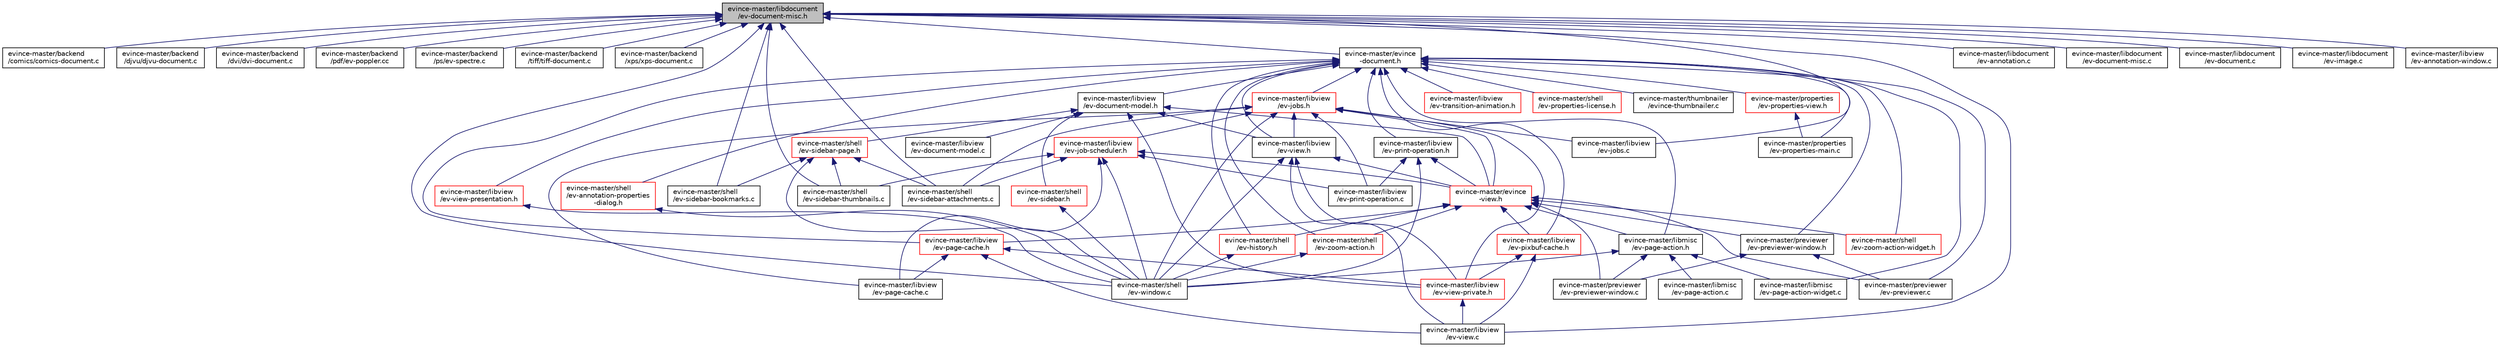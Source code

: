 digraph "evince-master/libdocument/ev-document-misc.h"
{
  edge [fontname="Helvetica",fontsize="10",labelfontname="Helvetica",labelfontsize="10"];
  node [fontname="Helvetica",fontsize="10",shape=record];
  Node1 [label="evince-master/libdocument\l/ev-document-misc.h",height=0.2,width=0.4,color="black", fillcolor="grey75", style="filled" fontcolor="black"];
  Node1 -> Node2 [dir="back",color="midnightblue",fontsize="10",style="solid",fontname="Helvetica"];
  Node2 [label="evince-master/backend\l/comics/comics-document.c",height=0.2,width=0.4,color="black", fillcolor="white", style="filled",URL="$d2/dee/comics-document_8c.html"];
  Node1 -> Node3 [dir="back",color="midnightblue",fontsize="10",style="solid",fontname="Helvetica"];
  Node3 [label="evince-master/backend\l/djvu/djvu-document.c",height=0.2,width=0.4,color="black", fillcolor="white", style="filled",URL="$dd/d33/djvu-document_8c.html"];
  Node1 -> Node4 [dir="back",color="midnightblue",fontsize="10",style="solid",fontname="Helvetica"];
  Node4 [label="evince-master/backend\l/dvi/dvi-document.c",height=0.2,width=0.4,color="black", fillcolor="white", style="filled",URL="$d3/df3/dvi-document_8c.html"];
  Node1 -> Node5 [dir="back",color="midnightblue",fontsize="10",style="solid",fontname="Helvetica"];
  Node5 [label="evince-master/backend\l/pdf/ev-poppler.cc",height=0.2,width=0.4,color="black", fillcolor="white", style="filled",URL="$dc/d17/ev-poppler_8cc.html"];
  Node1 -> Node6 [dir="back",color="midnightblue",fontsize="10",style="solid",fontname="Helvetica"];
  Node6 [label="evince-master/backend\l/ps/ev-spectre.c",height=0.2,width=0.4,color="black", fillcolor="white", style="filled",URL="$d6/d88/ev-spectre_8c.html"];
  Node1 -> Node7 [dir="back",color="midnightblue",fontsize="10",style="solid",fontname="Helvetica"];
  Node7 [label="evince-master/backend\l/tiff/tiff-document.c",height=0.2,width=0.4,color="black", fillcolor="white", style="filled",URL="$d3/d8a/tiff-document_8c.html"];
  Node1 -> Node8 [dir="back",color="midnightblue",fontsize="10",style="solid",fontname="Helvetica"];
  Node8 [label="evince-master/backend\l/xps/xps-document.c",height=0.2,width=0.4,color="black", fillcolor="white", style="filled",URL="$d3/d4c/xps-document_8c.html"];
  Node1 -> Node9 [dir="back",color="midnightblue",fontsize="10",style="solid",fontname="Helvetica"];
  Node9 [label="evince-master/evince\l-document.h",height=0.2,width=0.4,color="black", fillcolor="white", style="filled",URL="$d9/d80/evince-document_8h.html"];
  Node9 -> Node10 [dir="back",color="midnightblue",fontsize="10",style="solid",fontname="Helvetica"];
  Node10 [label="evince-master/libmisc\l/ev-page-action-widget.c",height=0.2,width=0.4,color="black", fillcolor="white", style="filled",URL="$df/d0a/ev-page-action-widget_8c.html"];
  Node9 -> Node11 [dir="back",color="midnightblue",fontsize="10",style="solid",fontname="Helvetica"];
  Node11 [label="evince-master/libmisc\l/ev-page-action.h",height=0.2,width=0.4,color="black", fillcolor="white", style="filled",URL="$d4/d59/ev-page-action_8h.html"];
  Node11 -> Node10 [dir="back",color="midnightblue",fontsize="10",style="solid",fontname="Helvetica"];
  Node11 -> Node12 [dir="back",color="midnightblue",fontsize="10",style="solid",fontname="Helvetica"];
  Node12 [label="evince-master/libmisc\l/ev-page-action.c",height=0.2,width=0.4,color="black", fillcolor="white", style="filled",URL="$d2/df3/ev-page-action_8c.html"];
  Node11 -> Node13 [dir="back",color="midnightblue",fontsize="10",style="solid",fontname="Helvetica"];
  Node13 [label="evince-master/previewer\l/ev-previewer-window.c",height=0.2,width=0.4,color="black", fillcolor="white", style="filled",URL="$d8/d30/ev-previewer-window_8c.html"];
  Node11 -> Node14 [dir="back",color="midnightblue",fontsize="10",style="solid",fontname="Helvetica"];
  Node14 [label="evince-master/shell\l/ev-window.c",height=0.2,width=0.4,color="black", fillcolor="white", style="filled",URL="$d0/d33/ev-window_8c.html"];
  Node9 -> Node15 [dir="back",color="midnightblue",fontsize="10",style="solid",fontname="Helvetica"];
  Node15 [label="evince-master/libview\l/ev-document-model.h",height=0.2,width=0.4,color="black", fillcolor="white", style="filled",URL="$d1/d96/ev-document-model_8h.html"];
  Node15 -> Node16 [dir="back",color="midnightblue",fontsize="10",style="solid",fontname="Helvetica"];
  Node16 [label="evince-master/evince\l-view.h",height=0.2,width=0.4,color="red", fillcolor="white", style="filled",URL="$d7/df8/evince-view_8h.html"];
  Node16 -> Node11 [dir="back",color="midnightblue",fontsize="10",style="solid",fontname="Helvetica"];
  Node16 -> Node17 [dir="back",color="midnightblue",fontsize="10",style="solid",fontname="Helvetica"];
  Node17 [label="evince-master/libview\l/ev-pixbuf-cache.h",height=0.2,width=0.4,color="red", fillcolor="white", style="filled",URL="$db/ddc/ev-pixbuf-cache_8h.html"];
  Node17 -> Node18 [dir="back",color="midnightblue",fontsize="10",style="solid",fontname="Helvetica"];
  Node18 [label="evince-master/libview\l/ev-view-private.h",height=0.2,width=0.4,color="red", fillcolor="white", style="filled",URL="$df/d21/ev-view-private_8h.html"];
  Node18 -> Node19 [dir="back",color="midnightblue",fontsize="10",style="solid",fontname="Helvetica"];
  Node19 [label="evince-master/libview\l/ev-view.c",height=0.2,width=0.4,color="black", fillcolor="white", style="filled",URL="$d8/d3e/ev-view_8c.html"];
  Node17 -> Node19 [dir="back",color="midnightblue",fontsize="10",style="solid",fontname="Helvetica"];
  Node16 -> Node20 [dir="back",color="midnightblue",fontsize="10",style="solid",fontname="Helvetica"];
  Node20 [label="evince-master/libview\l/ev-page-cache.h",height=0.2,width=0.4,color="red", fillcolor="white", style="filled",URL="$d6/dbd/ev-page-cache_8h.html"];
  Node20 -> Node18 [dir="back",color="midnightblue",fontsize="10",style="solid",fontname="Helvetica"];
  Node20 -> Node21 [dir="back",color="midnightblue",fontsize="10",style="solid",fontname="Helvetica"];
  Node21 [label="evince-master/libview\l/ev-page-cache.c",height=0.2,width=0.4,color="black", fillcolor="white", style="filled",URL="$d0/d18/ev-page-cache_8c.html"];
  Node20 -> Node19 [dir="back",color="midnightblue",fontsize="10",style="solid",fontname="Helvetica"];
  Node16 -> Node13 [dir="back",color="midnightblue",fontsize="10",style="solid",fontname="Helvetica"];
  Node16 -> Node22 [dir="back",color="midnightblue",fontsize="10",style="solid",fontname="Helvetica"];
  Node22 [label="evince-master/previewer\l/ev-previewer-window.h",height=0.2,width=0.4,color="black", fillcolor="white", style="filled",URL="$d4/dbd/ev-previewer-window_8h.html"];
  Node22 -> Node13 [dir="back",color="midnightblue",fontsize="10",style="solid",fontname="Helvetica"];
  Node22 -> Node23 [dir="back",color="midnightblue",fontsize="10",style="solid",fontname="Helvetica"];
  Node23 [label="evince-master/previewer\l/ev-previewer.c",height=0.2,width=0.4,color="black", fillcolor="white", style="filled",URL="$d9/d06/ev-previewer_8c.html"];
  Node16 -> Node23 [dir="back",color="midnightblue",fontsize="10",style="solid",fontname="Helvetica"];
  Node16 -> Node24 [dir="back",color="midnightblue",fontsize="10",style="solid",fontname="Helvetica"];
  Node24 [label="evince-master/shell\l/ev-history.h",height=0.2,width=0.4,color="red", fillcolor="white", style="filled",URL="$dd/d9c/ev-history_8h.html"];
  Node24 -> Node14 [dir="back",color="midnightblue",fontsize="10",style="solid",fontname="Helvetica"];
  Node16 -> Node25 [dir="back",color="midnightblue",fontsize="10",style="solid",fontname="Helvetica"];
  Node25 [label="evince-master/shell\l/ev-zoom-action.h",height=0.2,width=0.4,color="red", fillcolor="white", style="filled",URL="$dd/d85/ev-zoom-action_8h.html"];
  Node25 -> Node14 [dir="back",color="midnightblue",fontsize="10",style="solid",fontname="Helvetica"];
  Node16 -> Node26 [dir="back",color="midnightblue",fontsize="10",style="solid",fontname="Helvetica"];
  Node26 [label="evince-master/shell\l/ev-zoom-action-widget.h",height=0.2,width=0.4,color="red", fillcolor="white", style="filled",URL="$d9/d85/ev-zoom-action-widget_8h.html"];
  Node15 -> Node27 [dir="back",color="midnightblue",fontsize="10",style="solid",fontname="Helvetica"];
  Node27 [label="evince-master/libview\l/ev-document-model.c",height=0.2,width=0.4,color="black", fillcolor="white", style="filled",URL="$df/d92/ev-document-model_8c.html"];
  Node15 -> Node28 [dir="back",color="midnightblue",fontsize="10",style="solid",fontname="Helvetica"];
  Node28 [label="evince-master/libview\l/ev-view.h",height=0.2,width=0.4,color="black", fillcolor="white", style="filled",URL="$df/de8/ev-view_8h.html"];
  Node28 -> Node16 [dir="back",color="midnightblue",fontsize="10",style="solid",fontname="Helvetica"];
  Node28 -> Node18 [dir="back",color="midnightblue",fontsize="10",style="solid",fontname="Helvetica"];
  Node28 -> Node19 [dir="back",color="midnightblue",fontsize="10",style="solid",fontname="Helvetica"];
  Node28 -> Node14 [dir="back",color="midnightblue",fontsize="10",style="solid",fontname="Helvetica"];
  Node15 -> Node18 [dir="back",color="midnightblue",fontsize="10",style="solid",fontname="Helvetica"];
  Node15 -> Node29 [dir="back",color="midnightblue",fontsize="10",style="solid",fontname="Helvetica"];
  Node29 [label="evince-master/shell\l/ev-sidebar-page.h",height=0.2,width=0.4,color="red", fillcolor="white", style="filled",URL="$de/d21/ev-sidebar-page_8h.html"];
  Node29 -> Node30 [dir="back",color="midnightblue",fontsize="10",style="solid",fontname="Helvetica"];
  Node30 [label="evince-master/shell\l/ev-sidebar-attachments.c",height=0.2,width=0.4,color="black", fillcolor="white", style="filled",URL="$d0/dbf/ev-sidebar-attachments_8c.html"];
  Node29 -> Node31 [dir="back",color="midnightblue",fontsize="10",style="solid",fontname="Helvetica"];
  Node31 [label="evince-master/shell\l/ev-sidebar-bookmarks.c",height=0.2,width=0.4,color="black", fillcolor="white", style="filled",URL="$d3/de3/ev-sidebar-bookmarks_8c.html"];
  Node29 -> Node32 [dir="back",color="midnightblue",fontsize="10",style="solid",fontname="Helvetica"];
  Node32 [label="evince-master/shell\l/ev-sidebar-thumbnails.c",height=0.2,width=0.4,color="black", fillcolor="white", style="filled",URL="$d4/dd0/ev-sidebar-thumbnails_8c.html"];
  Node29 -> Node14 [dir="back",color="midnightblue",fontsize="10",style="solid",fontname="Helvetica"];
  Node15 -> Node33 [dir="back",color="midnightblue",fontsize="10",style="solid",fontname="Helvetica"];
  Node33 [label="evince-master/shell\l/ev-sidebar.h",height=0.2,width=0.4,color="red", fillcolor="white", style="filled",URL="$da/d06/ev-sidebar_8h.html"];
  Node33 -> Node14 [dir="back",color="midnightblue",fontsize="10",style="solid",fontname="Helvetica"];
  Node9 -> Node34 [dir="back",color="midnightblue",fontsize="10",style="solid",fontname="Helvetica"];
  Node34 [label="evince-master/libview\l/ev-jobs.h",height=0.2,width=0.4,color="red", fillcolor="white", style="filled",URL="$d4/ddf/ev-jobs_8h.html"];
  Node34 -> Node16 [dir="back",color="midnightblue",fontsize="10",style="solid",fontname="Helvetica"];
  Node34 -> Node35 [dir="back",color="midnightblue",fontsize="10",style="solid",fontname="Helvetica"];
  Node35 [label="evince-master/libview\l/ev-job-scheduler.h",height=0.2,width=0.4,color="red", fillcolor="white", style="filled",URL="$dc/dc5/ev-job-scheduler_8h.html"];
  Node35 -> Node16 [dir="back",color="midnightblue",fontsize="10",style="solid",fontname="Helvetica"];
  Node35 -> Node21 [dir="back",color="midnightblue",fontsize="10",style="solid",fontname="Helvetica"];
  Node35 -> Node36 [dir="back",color="midnightblue",fontsize="10",style="solid",fontname="Helvetica"];
  Node36 [label="evince-master/libview\l/ev-print-operation.c",height=0.2,width=0.4,color="black", fillcolor="white", style="filled",URL="$da/dd8/ev-print-operation_8c.html"];
  Node35 -> Node30 [dir="back",color="midnightblue",fontsize="10",style="solid",fontname="Helvetica"];
  Node35 -> Node32 [dir="back",color="midnightblue",fontsize="10",style="solid",fontname="Helvetica"];
  Node35 -> Node14 [dir="back",color="midnightblue",fontsize="10",style="solid",fontname="Helvetica"];
  Node34 -> Node37 [dir="back",color="midnightblue",fontsize="10",style="solid",fontname="Helvetica"];
  Node37 [label="evince-master/libview\l/ev-jobs.c",height=0.2,width=0.4,color="black", fillcolor="white", style="filled",URL="$d6/dc7/ev-jobs_8c.html"];
  Node34 -> Node28 [dir="back",color="midnightblue",fontsize="10",style="solid",fontname="Helvetica"];
  Node34 -> Node18 [dir="back",color="midnightblue",fontsize="10",style="solid",fontname="Helvetica"];
  Node34 -> Node21 [dir="back",color="midnightblue",fontsize="10",style="solid",fontname="Helvetica"];
  Node34 -> Node36 [dir="back",color="midnightblue",fontsize="10",style="solid",fontname="Helvetica"];
  Node34 -> Node30 [dir="back",color="midnightblue",fontsize="10",style="solid",fontname="Helvetica"];
  Node34 -> Node14 [dir="back",color="midnightblue",fontsize="10",style="solid",fontname="Helvetica"];
  Node9 -> Node28 [dir="back",color="midnightblue",fontsize="10",style="solid",fontname="Helvetica"];
  Node9 -> Node17 [dir="back",color="midnightblue",fontsize="10",style="solid",fontname="Helvetica"];
  Node9 -> Node20 [dir="back",color="midnightblue",fontsize="10",style="solid",fontname="Helvetica"];
  Node9 -> Node38 [dir="back",color="midnightblue",fontsize="10",style="solid",fontname="Helvetica"];
  Node38 [label="evince-master/libview\l/ev-print-operation.h",height=0.2,width=0.4,color="black", fillcolor="white", style="filled",URL="$d1/d15/ev-print-operation_8h.html"];
  Node38 -> Node16 [dir="back",color="midnightblue",fontsize="10",style="solid",fontname="Helvetica"];
  Node38 -> Node36 [dir="back",color="midnightblue",fontsize="10",style="solid",fontname="Helvetica"];
  Node38 -> Node14 [dir="back",color="midnightblue",fontsize="10",style="solid",fontname="Helvetica"];
  Node9 -> Node39 [dir="back",color="midnightblue",fontsize="10",style="solid",fontname="Helvetica"];
  Node39 [label="evince-master/libview\l/ev-transition-animation.h",height=0.2,width=0.4,color="red", fillcolor="white", style="filled",URL="$d7/d94/ev-transition-animation_8h.html"];
  Node9 -> Node40 [dir="back",color="midnightblue",fontsize="10",style="solid",fontname="Helvetica"];
  Node40 [label="evince-master/libview\l/ev-view-presentation.h",height=0.2,width=0.4,color="red", fillcolor="white", style="filled",URL="$d1/da7/ev-view-presentation_8h.html"];
  Node40 -> Node14 [dir="back",color="midnightblue",fontsize="10",style="solid",fontname="Helvetica"];
  Node9 -> Node22 [dir="back",color="midnightblue",fontsize="10",style="solid",fontname="Helvetica"];
  Node9 -> Node23 [dir="back",color="midnightblue",fontsize="10",style="solid",fontname="Helvetica"];
  Node9 -> Node41 [dir="back",color="midnightblue",fontsize="10",style="solid",fontname="Helvetica"];
  Node41 [label="evince-master/properties\l/ev-properties-main.c",height=0.2,width=0.4,color="black", fillcolor="white", style="filled",URL="$d9/d9e/ev-properties-main_8c.html"];
  Node9 -> Node42 [dir="back",color="midnightblue",fontsize="10",style="solid",fontname="Helvetica"];
  Node42 [label="evince-master/properties\l/ev-properties-view.h",height=0.2,width=0.4,color="red", fillcolor="white", style="filled",URL="$dc/dea/ev-properties-view_8h.html"];
  Node42 -> Node41 [dir="back",color="midnightblue",fontsize="10",style="solid",fontname="Helvetica"];
  Node9 -> Node43 [dir="back",color="midnightblue",fontsize="10",style="solid",fontname="Helvetica"];
  Node43 [label="evince-master/shell\l/ev-annotation-properties\l-dialog.h",height=0.2,width=0.4,color="red", fillcolor="white", style="filled",URL="$de/df7/ev-annotation-properties-dialog_8h.html"];
  Node43 -> Node14 [dir="back",color="midnightblue",fontsize="10",style="solid",fontname="Helvetica"];
  Node9 -> Node24 [dir="back",color="midnightblue",fontsize="10",style="solid",fontname="Helvetica"];
  Node9 -> Node44 [dir="back",color="midnightblue",fontsize="10",style="solid",fontname="Helvetica"];
  Node44 [label="evince-master/shell\l/ev-properties-license.h",height=0.2,width=0.4,color="red", fillcolor="white", style="filled",URL="$d7/d70/ev-properties-license_8h.html"];
  Node9 -> Node25 [dir="back",color="midnightblue",fontsize="10",style="solid",fontname="Helvetica"];
  Node9 -> Node26 [dir="back",color="midnightblue",fontsize="10",style="solid",fontname="Helvetica"];
  Node9 -> Node45 [dir="back",color="midnightblue",fontsize="10",style="solid",fontname="Helvetica"];
  Node45 [label="evince-master/thumbnailer\l/evince-thumbnailer.c",height=0.2,width=0.4,color="black", fillcolor="white", style="filled",URL="$db/dd7/evince-thumbnailer_8c.html"];
  Node1 -> Node46 [dir="back",color="midnightblue",fontsize="10",style="solid",fontname="Helvetica"];
  Node46 [label="evince-master/libdocument\l/ev-annotation.c",height=0.2,width=0.4,color="black", fillcolor="white", style="filled",URL="$d3/d68/ev-annotation_8c.html"];
  Node1 -> Node47 [dir="back",color="midnightblue",fontsize="10",style="solid",fontname="Helvetica"];
  Node47 [label="evince-master/libdocument\l/ev-document-misc.c",height=0.2,width=0.4,color="black", fillcolor="white", style="filled",URL="$d8/d8a/ev-document-misc_8c.html"];
  Node1 -> Node48 [dir="back",color="midnightblue",fontsize="10",style="solid",fontname="Helvetica"];
  Node48 [label="evince-master/libdocument\l/ev-document.c",height=0.2,width=0.4,color="black", fillcolor="white", style="filled",URL="$de/db6/ev-document_8c.html"];
  Node1 -> Node49 [dir="back",color="midnightblue",fontsize="10",style="solid",fontname="Helvetica"];
  Node49 [label="evince-master/libdocument\l/ev-image.c",height=0.2,width=0.4,color="black", fillcolor="white", style="filled",URL="$d3/d2c/ev-image_8c.html"];
  Node1 -> Node50 [dir="back",color="midnightblue",fontsize="10",style="solid",fontname="Helvetica"];
  Node50 [label="evince-master/libview\l/ev-annotation-window.c",height=0.2,width=0.4,color="black", fillcolor="white", style="filled",URL="$d7/ded/ev-annotation-window_8c.html"];
  Node1 -> Node37 [dir="back",color="midnightblue",fontsize="10",style="solid",fontname="Helvetica"];
  Node1 -> Node19 [dir="back",color="midnightblue",fontsize="10",style="solid",fontname="Helvetica"];
  Node1 -> Node30 [dir="back",color="midnightblue",fontsize="10",style="solid",fontname="Helvetica"];
  Node1 -> Node31 [dir="back",color="midnightblue",fontsize="10",style="solid",fontname="Helvetica"];
  Node1 -> Node32 [dir="back",color="midnightblue",fontsize="10",style="solid",fontname="Helvetica"];
  Node1 -> Node14 [dir="back",color="midnightblue",fontsize="10",style="solid",fontname="Helvetica"];
}
